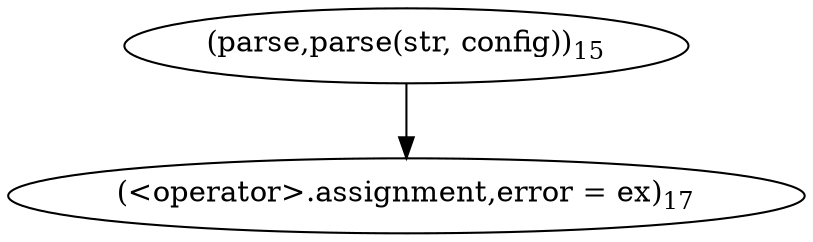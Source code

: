 digraph "test_for_issue" {  
"47" [label = <(parse,parse(str, config))<SUB>15</SUB>> ]
"53" [label = <(&lt;operator&gt;.assignment,error = ex)<SUB>17</SUB>> ]
  "47" -> "53" 
}
